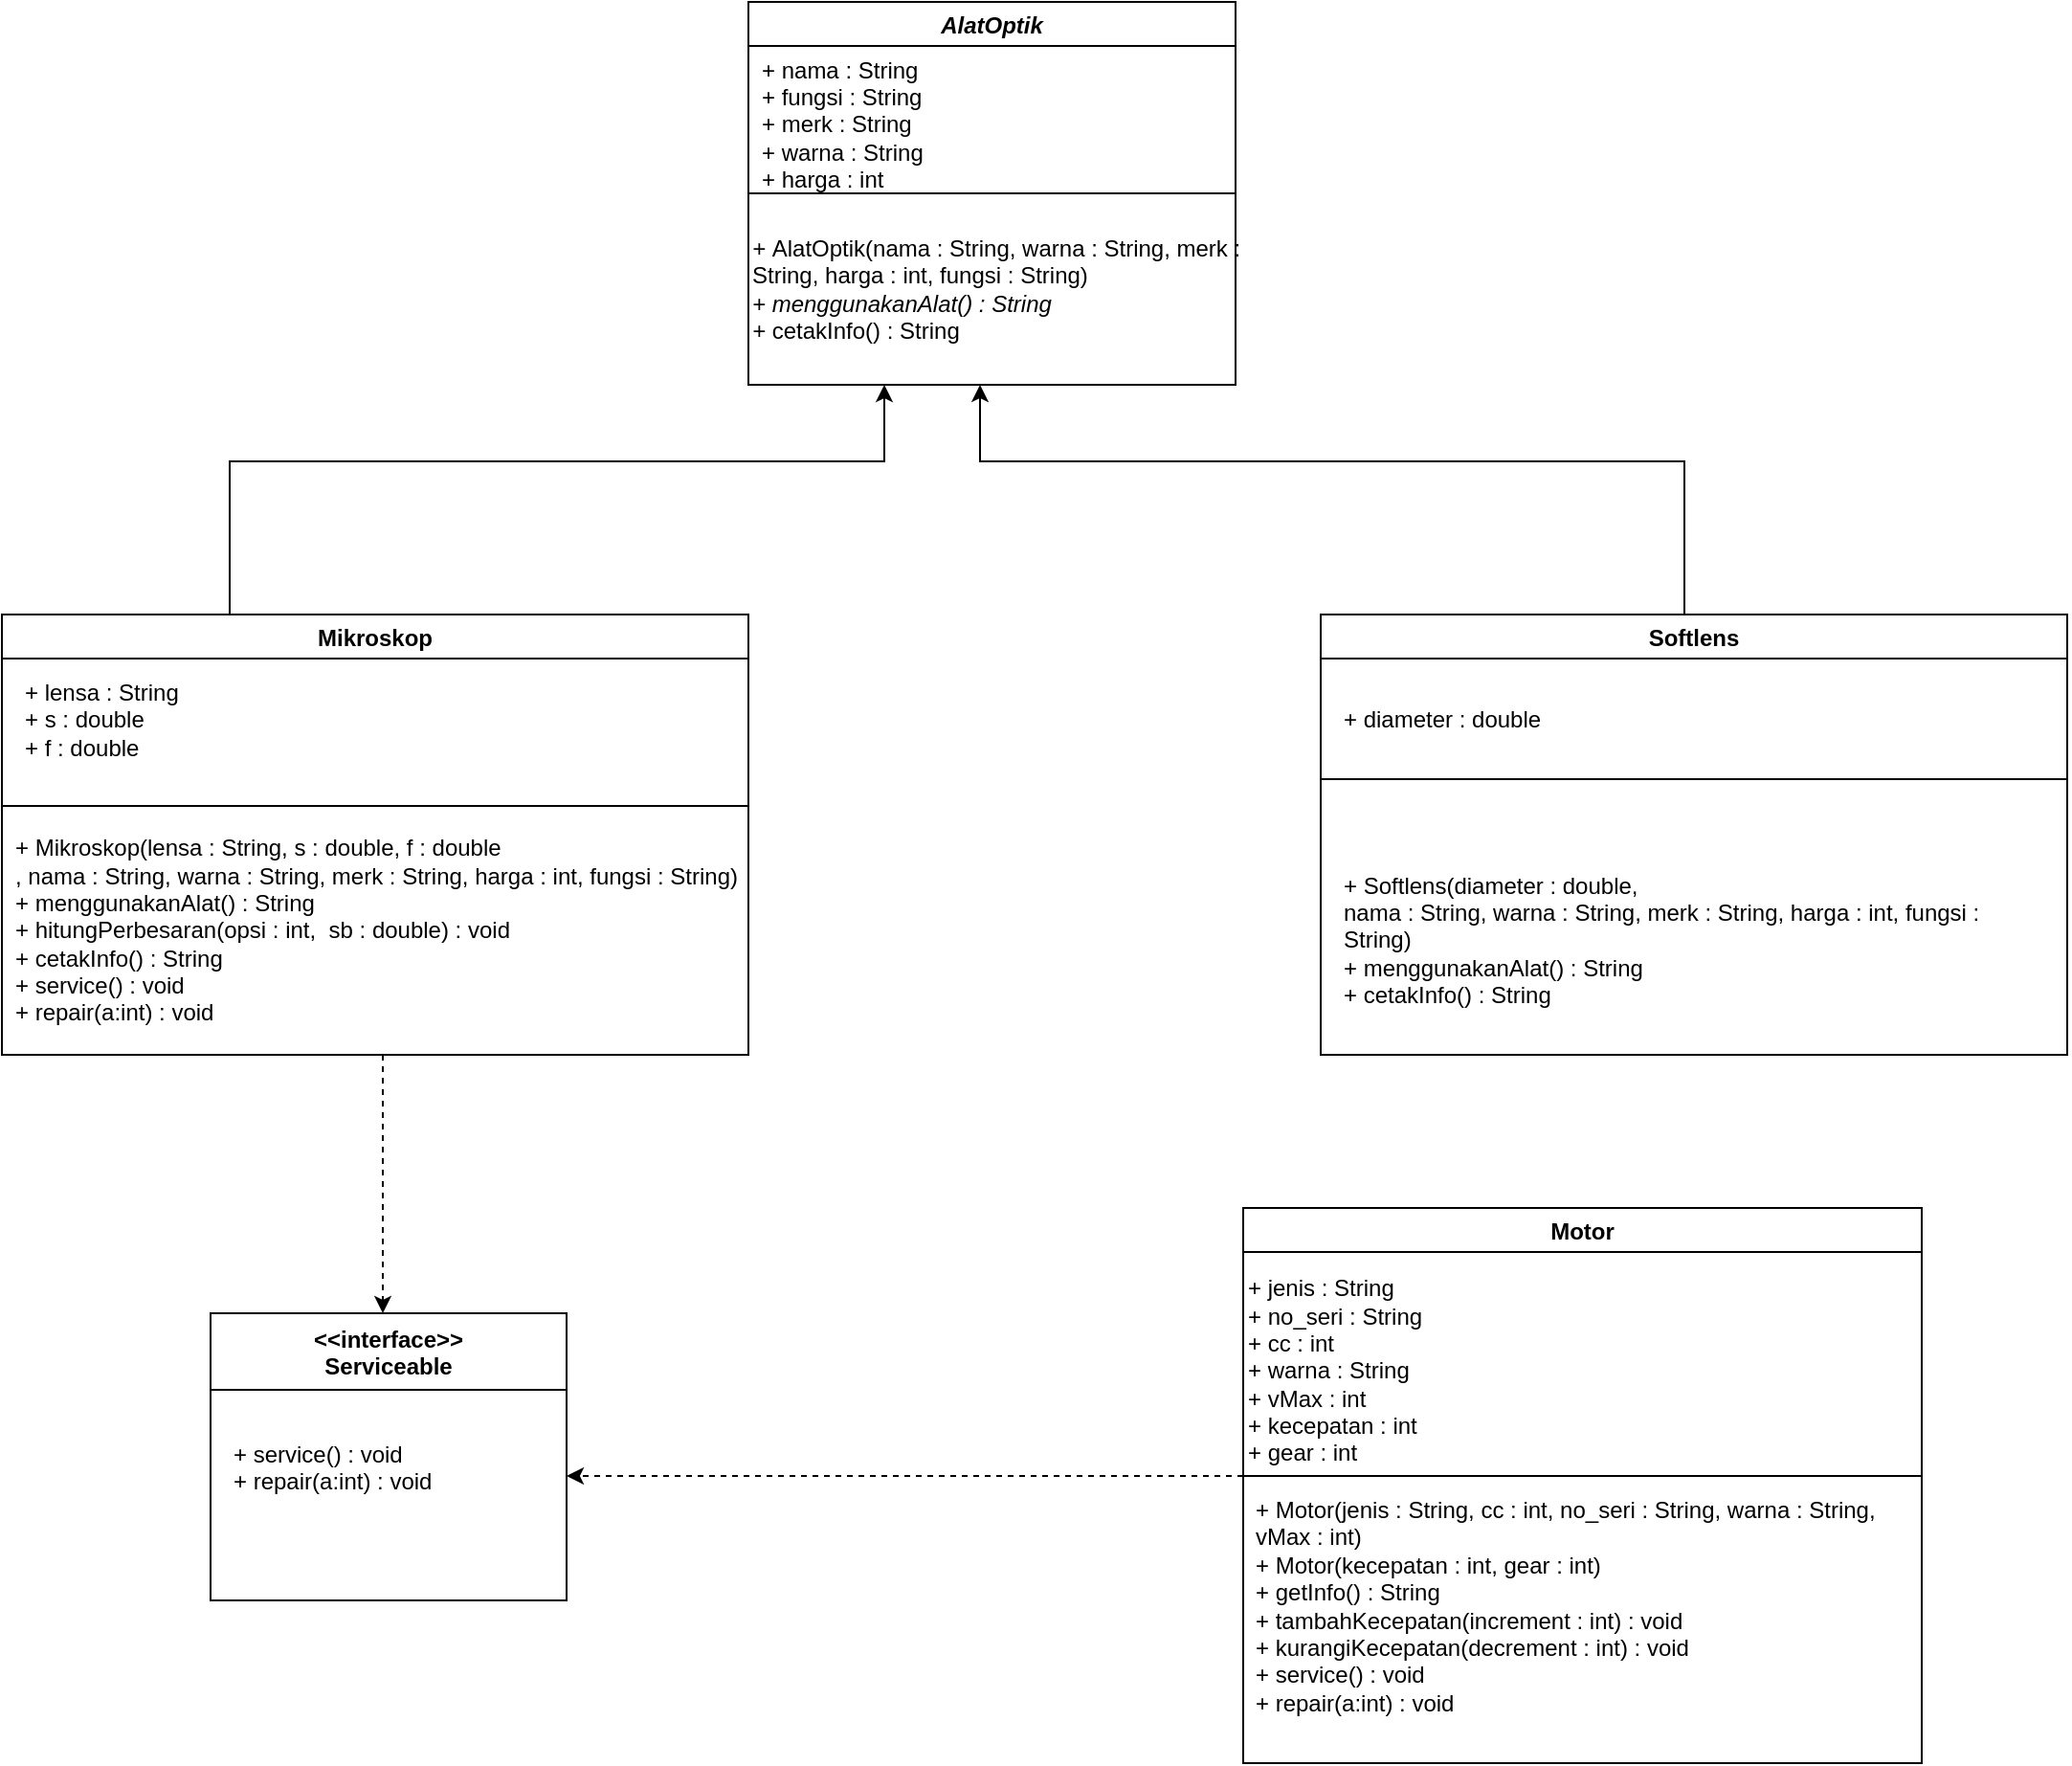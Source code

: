 <mxfile>
    <diagram id="3_mFhw2UeMNNF7ZftYho" name="Halaman-1">
        <mxGraphModel dx="2194" dy="444" grid="1" gridSize="10" guides="1" tooltips="1" connect="1" arrows="1" fold="1" page="1" pageScale="1" pageWidth="1169" pageHeight="827" math="0" shadow="0">
            <root>
                <mxCell id="0"/>
                <mxCell id="1" parent="0"/>
                <mxCell id="wro6d9WmpXFXvkCrKfOe-7" value="AlatOptik" style="swimlane;fontStyle=3" parent="1" vertex="1">
                    <mxGeometry x="-729" y="80" width="254.5" height="200" as="geometry"/>
                </mxCell>
                <mxCell id="wro6d9WmpXFXvkCrKfOe-8" value="&lt;div&gt;+ nama : String&lt;/div&gt;&lt;div&gt;+ fungsi : String&lt;/div&gt;&lt;div&gt;+ merk : String&lt;/div&gt;&lt;div&gt;+ warna : String&lt;/div&gt;&lt;div&gt;+ harga : int&lt;/div&gt;" style="text;html=1;strokeColor=none;fillColor=none;align=left;verticalAlign=middle;whiteSpace=wrap;rounded=0;" parent="wro6d9WmpXFXvkCrKfOe-7" vertex="1">
                    <mxGeometry x="5" y="24" width="116" height="80" as="geometry"/>
                </mxCell>
                <mxCell id="wro6d9WmpXFXvkCrKfOe-9" value="&lt;div&gt;&lt;i&gt;+ &lt;/i&gt;AlatOptik(nama : String, warna : String, merk : String, harga : int, fungsi : String)&lt;/div&gt;&lt;div&gt;&lt;i&gt;+ menggunakanAlat() : String&lt;/i&gt;&lt;/div&gt;&lt;div&gt;&lt;i&gt;+ &lt;/i&gt;cetakInfo() : String&lt;/div&gt;" style="text;html=1;strokeColor=none;fillColor=none;align=left;verticalAlign=middle;whiteSpace=wrap;rounded=0;" parent="wro6d9WmpXFXvkCrKfOe-7" vertex="1">
                    <mxGeometry y="110" width="286" height="80" as="geometry"/>
                </mxCell>
                <mxCell id="wro6d9WmpXFXvkCrKfOe-10" value="" style="endArrow=none;html=1;rounded=0;exitX=0;exitY=0.5;exitDx=0;exitDy=0;entryX=1;entryY=0.5;entryDx=0;entryDy=0;" parent="1" source="wro6d9WmpXFXvkCrKfOe-7" target="wro6d9WmpXFXvkCrKfOe-7" edge="1">
                    <mxGeometry width="50" height="50" relative="1" as="geometry">
                        <mxPoint x="-518" y="410" as="sourcePoint"/>
                        <mxPoint x="-468" y="360" as="targetPoint"/>
                    </mxGeometry>
                </mxCell>
                <mxCell id="wro6d9WmpXFXvkCrKfOe-11" value="Mikroskop" style="swimlane;fontStyle=1;startSize=23;" parent="1" vertex="1">
                    <mxGeometry x="-1119" y="400" width="390" height="230" as="geometry"/>
                </mxCell>
                <mxCell id="wro6d9WmpXFXvkCrKfOe-12" value="+ lensa : String&lt;br&gt;+ s : double&lt;br&gt;+ f : double" style="text;html=1;strokeColor=none;fillColor=none;align=left;verticalAlign=middle;whiteSpace=wrap;rounded=0;" parent="wro6d9WmpXFXvkCrKfOe-11" vertex="1">
                    <mxGeometry x="10" y="40" width="116" height="30" as="geometry"/>
                </mxCell>
                <mxCell id="wro6d9WmpXFXvkCrKfOe-13" value="" style="endArrow=none;html=1;rounded=0;" parent="wro6d9WmpXFXvkCrKfOe-11" edge="1">
                    <mxGeometry width="50" height="50" relative="1" as="geometry">
                        <mxPoint y="100" as="sourcePoint"/>
                        <mxPoint x="390" y="100" as="targetPoint"/>
                    </mxGeometry>
                </mxCell>
                <mxCell id="wro6d9WmpXFXvkCrKfOe-14" value="&lt;div&gt;+ Mikroskop(lensa : String, s : double, f : double&lt;/div&gt;, nama : String, warna : String, merk : String, harga : int, fungsi : String)&lt;div&gt;&lt;span&gt;+ menggunakanAlat() : String&lt;/span&gt;&lt;/div&gt;&lt;div&gt;+ hitungPerbesaran(opsi : int,&amp;nbsp; sb : double) : void&lt;/div&gt;&lt;div&gt;+ cetakInfo() : String&lt;/div&gt;&lt;div&gt;&lt;div&gt;+ service() : void&lt;/div&gt;&lt;div&gt;+ repair(a:int) : void&lt;/div&gt;&lt;/div&gt;" style="text;html=1;strokeColor=none;fillColor=none;align=left;verticalAlign=middle;whiteSpace=wrap;rounded=0;" parent="wro6d9WmpXFXvkCrKfOe-11" vertex="1">
                    <mxGeometry x="5" y="110" width="380" height="110" as="geometry"/>
                </mxCell>
                <mxCell id="wro6d9WmpXFXvkCrKfOe-19" value="&lt;&lt;interface&gt;&gt;&#10;Serviceable" style="swimlane;startSize=40;" parent="1" vertex="1">
                    <mxGeometry x="-1010" y="765" width="186" height="150" as="geometry"/>
                </mxCell>
                <mxCell id="wro6d9WmpXFXvkCrKfOe-20" value="&lt;div style=&quot;text-align: left&quot;&gt;+ service() : void&lt;/div&gt;&lt;div style=&quot;text-align: left&quot;&gt;+ repair(a:int) : void&lt;/div&gt;" style="text;whiteSpace=wrap;html=1;" parent="wro6d9WmpXFXvkCrKfOe-19" vertex="1">
                    <mxGeometry x="10" y="60" width="166" height="40" as="geometry"/>
                </mxCell>
                <mxCell id="wro6d9WmpXFXvkCrKfOe-21" value="" style="endArrow=classic;html=1;rounded=0;" parent="1" edge="1">
                    <mxGeometry width="50" height="50" relative="1" as="geometry">
                        <mxPoint x="-1000" y="400" as="sourcePoint"/>
                        <mxPoint x="-658" y="280" as="targetPoint"/>
                        <Array as="points">
                            <mxPoint x="-1000" y="320"/>
                            <mxPoint x="-658" y="320"/>
                        </Array>
                    </mxGeometry>
                </mxCell>
                <mxCell id="wro6d9WmpXFXvkCrKfOe-22" value="" style="endArrow=classic;html=1;rounded=0;" parent="1" edge="1">
                    <mxGeometry width="50" height="50" relative="1" as="geometry">
                        <mxPoint x="-240" y="400" as="sourcePoint"/>
                        <mxPoint x="-608" y="280" as="targetPoint"/>
                        <Array as="points">
                            <mxPoint x="-240" y="320"/>
                            <mxPoint x="-608" y="320"/>
                        </Array>
                    </mxGeometry>
                </mxCell>
                <mxCell id="wro6d9WmpXFXvkCrKfOe-24" value="Motor" style="swimlane;fontStyle=1" parent="1" vertex="1">
                    <mxGeometry x="-470.5" y="710" width="354.5" height="290" as="geometry"/>
                </mxCell>
                <mxCell id="wro6d9WmpXFXvkCrKfOe-25" value="" style="endArrow=none;html=1;rounded=0;" parent="wro6d9WmpXFXvkCrKfOe-24" edge="1">
                    <mxGeometry width="50" height="50" relative="1" as="geometry">
                        <mxPoint y="140" as="sourcePoint"/>
                        <mxPoint x="354.5" y="140" as="targetPoint"/>
                    </mxGeometry>
                </mxCell>
                <mxCell id="wro6d9WmpXFXvkCrKfOe-27" value="+ jenis : String&lt;br&gt;+ no_seri : String&lt;br&gt;+ cc : int&lt;br&gt;+ warna : String&lt;br&gt;+ vMax : int&lt;br&gt;+ kecepatan : int&lt;br&gt;+ gear : int" style="text;html=1;strokeColor=none;fillColor=none;align=left;verticalAlign=middle;whiteSpace=wrap;rounded=0;" parent="wro6d9WmpXFXvkCrKfOe-24" vertex="1">
                    <mxGeometry y="30" width="190" height="110" as="geometry"/>
                </mxCell>
                <mxCell id="wro6d9WmpXFXvkCrKfOe-26" value="&lt;div&gt;+ Motor(jenis : String, cc : int, no_seri : String, warna : String, vMax : int)&lt;/div&gt;&lt;div&gt;+ Motor(kecepatan : int, gear : int)&lt;/div&gt;&lt;div&gt;+ getInfo() : String&lt;/div&gt;&lt;div&gt;+ tambahKecepatan(increment : int) : void&lt;/div&gt;&lt;div&gt;+ kurangiKecepatan(decrement : int) : void&lt;/div&gt;&lt;div&gt;&lt;div&gt;+ service() : void&lt;/div&gt;&lt;div&gt;+ repair(a:int) : void&lt;/div&gt;&lt;/div&gt;" style="text;html=1;strokeColor=none;fillColor=none;align=left;verticalAlign=middle;whiteSpace=wrap;rounded=0;" parent="wro6d9WmpXFXvkCrKfOe-24" vertex="1">
                    <mxGeometry x="4.5" y="158" width="350" height="100" as="geometry"/>
                </mxCell>
                <mxCell id="wro6d9WmpXFXvkCrKfOe-28" value="" style="endArrow=classic;html=1;rounded=0;dashed=1;exitX=0;exitY=1;exitDx=0;exitDy=0;" parent="1" source="wro6d9WmpXFXvkCrKfOe-27" edge="1">
                    <mxGeometry width="50" height="50" relative="1" as="geometry">
                        <mxPoint x="-634" y="850" as="sourcePoint"/>
                        <mxPoint x="-824" y="850" as="targetPoint"/>
                        <Array as="points">
                            <mxPoint x="-824" y="850"/>
                        </Array>
                    </mxGeometry>
                </mxCell>
                <mxCell id="wro6d9WmpXFXvkCrKfOe-15" value="Softlens" style="swimlane;fontStyle=1" parent="1" vertex="1">
                    <mxGeometry x="-430" y="400" width="390" height="230" as="geometry"/>
                </mxCell>
                <mxCell id="wro6d9WmpXFXvkCrKfOe-16" value="+ diameter : double" style="text;html=1;strokeColor=none;fillColor=none;align=left;verticalAlign=middle;whiteSpace=wrap;rounded=0;" parent="wro6d9WmpXFXvkCrKfOe-15" vertex="1">
                    <mxGeometry x="10" y="40" width="116" height="30" as="geometry"/>
                </mxCell>
                <mxCell id="wro6d9WmpXFXvkCrKfOe-17" value="" style="endArrow=none;html=1;rounded=0;" parent="wro6d9WmpXFXvkCrKfOe-15" edge="1">
                    <mxGeometry width="50" height="50" relative="1" as="geometry">
                        <mxPoint y="86" as="sourcePoint"/>
                        <mxPoint x="390" y="86" as="targetPoint"/>
                    </mxGeometry>
                </mxCell>
                <mxCell id="wro6d9WmpXFXvkCrKfOe-18" value="&lt;div&gt;+ Softlens(diameter : double,&amp;nbsp;&lt;/div&gt;nama : String, warna : String, merk : String, harga : int, fungsi : String)&lt;div&gt;&lt;span&gt;+ menggunakanAlat() : String&lt;/span&gt;&lt;br&gt;&lt;/div&gt;&lt;div&gt;+ cetakInfo() : String&lt;/div&gt;" style="text;html=1;strokeColor=none;fillColor=none;align=left;verticalAlign=middle;whiteSpace=wrap;rounded=0;" parent="wro6d9WmpXFXvkCrKfOe-15" vertex="1">
                    <mxGeometry x="10" y="130" width="370" height="80" as="geometry"/>
                </mxCell>
                <mxCell id="wro6d9WmpXFXvkCrKfOe-29" value="" style="endArrow=classic;html=1;rounded=0;dashed=1;" parent="1" edge="1">
                    <mxGeometry width="50" height="50" relative="1" as="geometry">
                        <mxPoint x="-920" y="630" as="sourcePoint"/>
                        <mxPoint x="-920" y="765" as="targetPoint"/>
                        <Array as="points">
                            <mxPoint x="-920" y="765"/>
                        </Array>
                    </mxGeometry>
                </mxCell>
            </root>
        </mxGraphModel>
    </diagram>
</mxfile>
